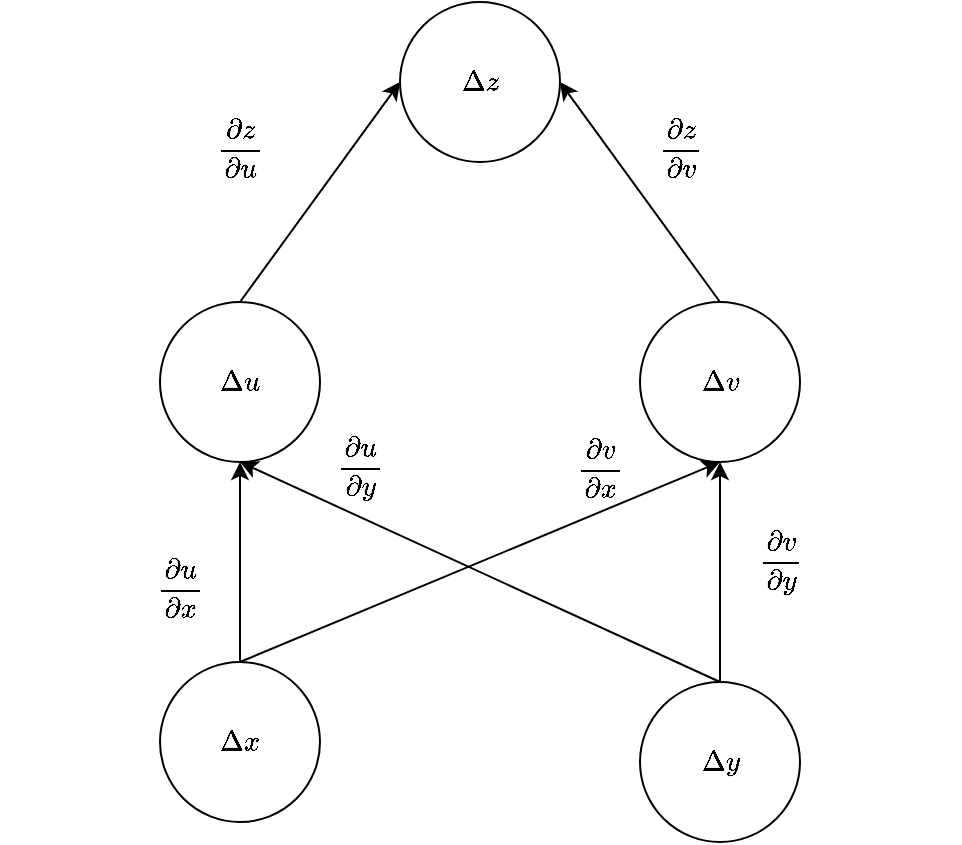 <mxfile version="23.1.5" type="device">
  <diagram name="第 1 页" id="K5HJ1Jo0eVoXKQ4SP5Ed">
    <mxGraphModel dx="1026" dy="743" grid="1" gridSize="10" guides="1" tooltips="1" connect="1" arrows="1" fold="1" page="1" pageScale="1" pageWidth="827" pageHeight="1169" math="1" shadow="0">
      <root>
        <mxCell id="0" />
        <mxCell id="1" parent="0" />
        <mxCell id="lS3fSn4hNFNbUCOxfeD5-2" value="$$\Delta y$$" style="ellipse;whiteSpace=wrap;html=1;aspect=fixed;" vertex="1" parent="1">
          <mxGeometry x="480" y="460" width="80" height="80" as="geometry" />
        </mxCell>
        <mxCell id="lS3fSn4hNFNbUCOxfeD5-3" value="$$\Delta z$$" style="ellipse;whiteSpace=wrap;html=1;aspect=fixed;" vertex="1" parent="1">
          <mxGeometry x="360" y="120" width="80" height="80" as="geometry" />
        </mxCell>
        <mxCell id="lS3fSn4hNFNbUCOxfeD5-4" value="$$\Delta v$$" style="ellipse;whiteSpace=wrap;html=1;aspect=fixed;" vertex="1" parent="1">
          <mxGeometry x="480" y="270" width="80" height="80" as="geometry" />
        </mxCell>
        <mxCell id="lS3fSn4hNFNbUCOxfeD5-5" value="$$\Delta u$$" style="ellipse;whiteSpace=wrap;html=1;aspect=fixed;" vertex="1" parent="1">
          <mxGeometry x="240" y="270" width="80" height="80" as="geometry" />
        </mxCell>
        <mxCell id="lS3fSn4hNFNbUCOxfeD5-6" value="" style="endArrow=classic;html=1;rounded=0;exitX=0.5;exitY=0;exitDx=0;exitDy=0;entryX=0.5;entryY=1;entryDx=0;entryDy=0;" edge="1" parent="1" source="lS3fSn4hNFNbUCOxfeD5-2" target="lS3fSn4hNFNbUCOxfeD5-5">
          <mxGeometry width="50" height="50" relative="1" as="geometry">
            <mxPoint x="390" y="250" as="sourcePoint" />
            <mxPoint x="440" y="200" as="targetPoint" />
          </mxGeometry>
        </mxCell>
        <mxCell id="lS3fSn4hNFNbUCOxfeD5-7" value="" style="endArrow=classic;html=1;rounded=0;exitX=0.5;exitY=0;exitDx=0;exitDy=0;entryX=0.5;entryY=1;entryDx=0;entryDy=0;" edge="1" parent="1" source="lS3fSn4hNFNbUCOxfeD5-2" target="lS3fSn4hNFNbUCOxfeD5-4">
          <mxGeometry width="50" height="50" relative="1" as="geometry">
            <mxPoint x="370" y="450" as="sourcePoint" />
            <mxPoint x="290" y="360" as="targetPoint" />
          </mxGeometry>
        </mxCell>
        <mxCell id="lS3fSn4hNFNbUCOxfeD5-8" value="" style="endArrow=classic;html=1;rounded=0;entryX=0;entryY=0.5;entryDx=0;entryDy=0;exitX=0.5;exitY=0;exitDx=0;exitDy=0;" edge="1" parent="1" source="lS3fSn4hNFNbUCOxfeD5-5" target="lS3fSn4hNFNbUCOxfeD5-3">
          <mxGeometry width="50" height="50" relative="1" as="geometry">
            <mxPoint x="400" y="310" as="sourcePoint" />
            <mxPoint x="300" y="370" as="targetPoint" />
          </mxGeometry>
        </mxCell>
        <mxCell id="lS3fSn4hNFNbUCOxfeD5-9" value="" style="endArrow=classic;html=1;rounded=0;exitX=0.5;exitY=0;exitDx=0;exitDy=0;entryX=1;entryY=0.5;entryDx=0;entryDy=0;" edge="1" parent="1" source="lS3fSn4hNFNbUCOxfeD5-4" target="lS3fSn4hNFNbUCOxfeD5-3">
          <mxGeometry width="50" height="50" relative="1" as="geometry">
            <mxPoint x="390" y="470" as="sourcePoint" />
            <mxPoint x="310" y="380" as="targetPoint" />
          </mxGeometry>
        </mxCell>
        <mxCell id="lS3fSn4hNFNbUCOxfeD5-10" value="$$\frac{\partial u}{\partial x}$$" style="text;html=1;align=center;verticalAlign=middle;resizable=0;points=[];autosize=1;strokeColor=none;fillColor=none;" vertex="1" parent="1">
          <mxGeometry x="160" y="398" width="180" height="30" as="geometry" />
        </mxCell>
        <mxCell id="lS3fSn4hNFNbUCOxfeD5-11" value="$$\frac{\partial z}{\partial u}$$" style="text;html=1;align=center;verticalAlign=middle;resizable=0;points=[];autosize=1;strokeColor=none;fillColor=none;" vertex="1" parent="1">
          <mxGeometry x="190" y="178" width="180" height="30" as="geometry" />
        </mxCell>
        <mxCell id="lS3fSn4hNFNbUCOxfeD5-12" value="$$\frac{\partial z}{\partial v}$$" style="text;html=1;align=center;verticalAlign=middle;resizable=0;points=[];autosize=1;strokeColor=none;fillColor=none;" vertex="1" parent="1">
          <mxGeometry x="410" y="178" width="180" height="30" as="geometry" />
        </mxCell>
        <mxCell id="lS3fSn4hNFNbUCOxfeD5-13" value="$$\frac{\partial v}{\partial y}$$" style="text;html=1;align=center;verticalAlign=middle;resizable=0;points=[];autosize=1;strokeColor=none;fillColor=none;" vertex="1" parent="1">
          <mxGeometry x="460" y="385" width="180" height="30" as="geometry" />
        </mxCell>
        <mxCell id="lS3fSn4hNFNbUCOxfeD5-14" value="$$\Delta x$$" style="ellipse;whiteSpace=wrap;html=1;aspect=fixed;" vertex="1" parent="1">
          <mxGeometry x="240" y="450" width="80" height="80" as="geometry" />
        </mxCell>
        <mxCell id="lS3fSn4hNFNbUCOxfeD5-15" value="" style="endArrow=classic;html=1;rounded=0;exitX=0.5;exitY=0;exitDx=0;exitDy=0;entryX=0.5;entryY=1;entryDx=0;entryDy=0;" edge="1" parent="1" source="lS3fSn4hNFNbUCOxfeD5-14" target="lS3fSn4hNFNbUCOxfeD5-4">
          <mxGeometry width="50" height="50" relative="1" as="geometry">
            <mxPoint x="490" y="440" as="sourcePoint" />
            <mxPoint x="540" y="390" as="targetPoint" />
          </mxGeometry>
        </mxCell>
        <mxCell id="lS3fSn4hNFNbUCOxfeD5-16" value="" style="endArrow=classic;html=1;rounded=0;entryX=0.5;entryY=1;entryDx=0;entryDy=0;" edge="1" parent="1" target="lS3fSn4hNFNbUCOxfeD5-5">
          <mxGeometry width="50" height="50" relative="1" as="geometry">
            <mxPoint x="280" y="450" as="sourcePoint" />
            <mxPoint x="540" y="390" as="targetPoint" />
          </mxGeometry>
        </mxCell>
        <mxCell id="lS3fSn4hNFNbUCOxfeD5-17" value="$$\frac{\partial u}{\partial y}$$" style="text;html=1;align=center;verticalAlign=middle;resizable=0;points=[];autosize=1;strokeColor=none;fillColor=none;" vertex="1" parent="1">
          <mxGeometry x="250" y="338" width="180" height="30" as="geometry" />
        </mxCell>
        <mxCell id="lS3fSn4hNFNbUCOxfeD5-18" value="$$\frac{\partial v}{\partial x}$$" style="text;html=1;align=center;verticalAlign=middle;resizable=0;points=[];autosize=1;strokeColor=none;fillColor=none;" vertex="1" parent="1">
          <mxGeometry x="370" y="338" width="180" height="30" as="geometry" />
        </mxCell>
      </root>
    </mxGraphModel>
  </diagram>
</mxfile>
